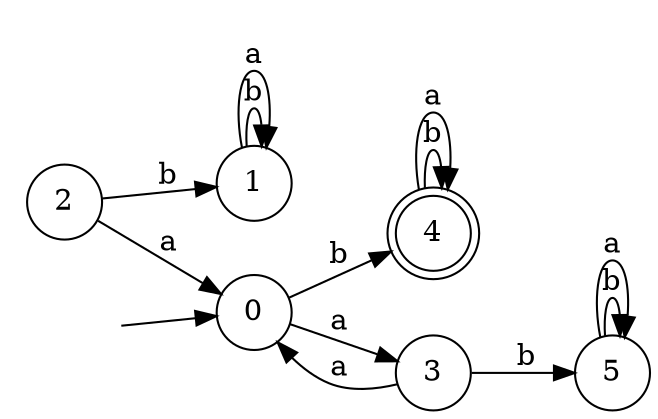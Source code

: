 digraph {
  rankdir=LR;
  0 [label="0", shape = circle];
  0 -> 4 [label="b"];
  0 -> 3 [label="a"];
  1 [label="1", shape = circle];
  1 -> 1 [label="b"];
  1 -> 1 [label="a"];
  2 [label="2", shape = circle];
  2 -> 1 [label="b"];
  2 -> 0 [label="a"];
  3 [label="3", shape = circle];
  3 -> 5 [label="b"];
  3 -> 0 [label="a"];
  4 [label="4", shape = doublecircle];
  4 -> 4 [label="b"];
  4 -> 4 [label="a"];
  5 [label="5", shape = circle];
  5 -> 5 [label="b"];
  5 -> 5 [label="a"];
  6 [label="", shape = plaintext];
  6 -> 0 [label=""];
}
